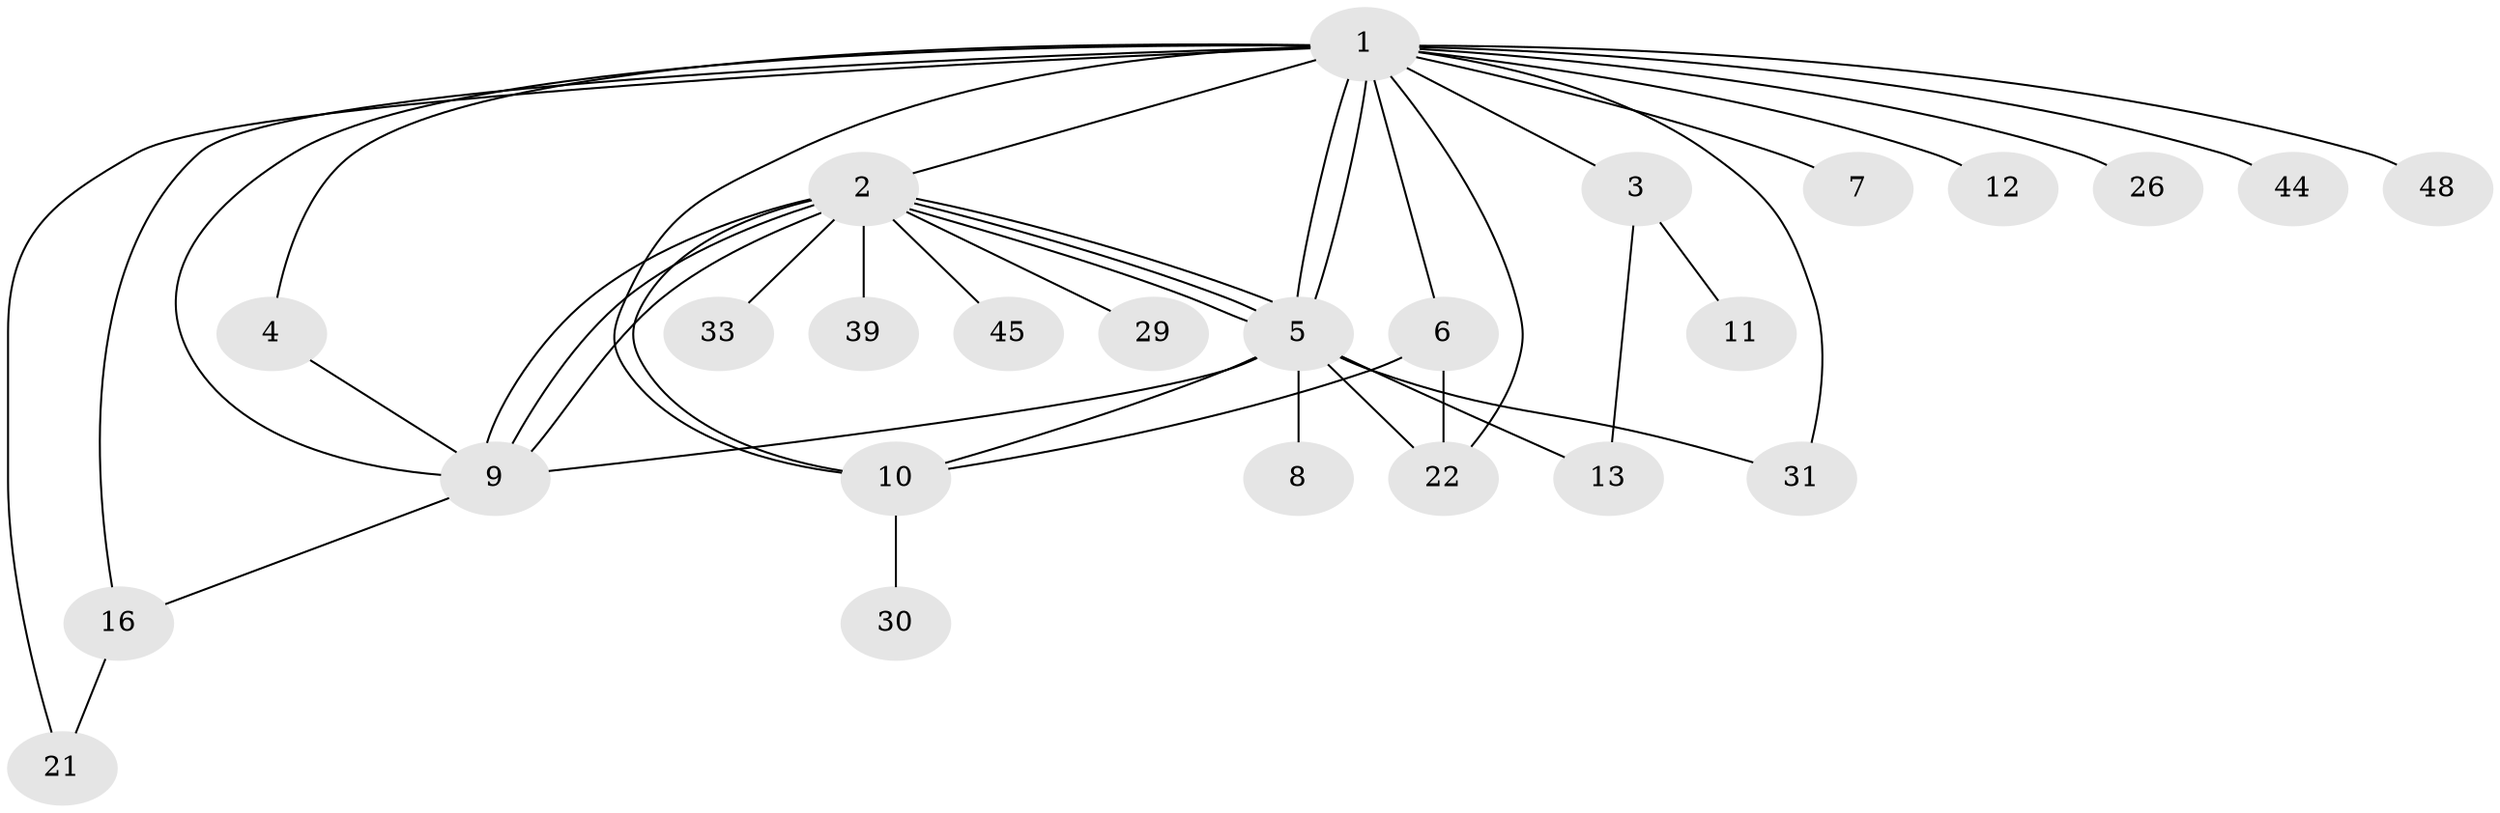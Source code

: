 // original degree distribution, {18: 0.0196078431372549, 15: 0.0196078431372549, 3: 0.13725490196078433, 13: 0.0196078431372549, 5: 0.0392156862745098, 1: 0.4117647058823529, 8: 0.0196078431372549, 4: 0.058823529411764705, 2: 0.2549019607843137, 6: 0.0196078431372549}
// Generated by graph-tools (version 1.1) at 2025/14/03/09/25 04:14:33]
// undirected, 25 vertices, 42 edges
graph export_dot {
graph [start="1"]
  node [color=gray90,style=filled];
  1 [super="+28"];
  2;
  3;
  4;
  5 [super="+17+24+43+51"];
  6 [super="+14+18"];
  7;
  8;
  9 [super="+20+15+49+35"];
  10 [super="+37+19"];
  11;
  12;
  13 [super="+38"];
  16 [super="+25+27"];
  21 [super="+32"];
  22 [super="+23"];
  26;
  29;
  30;
  31 [super="+46"];
  33;
  39;
  44;
  45;
  48;
  1 -- 2 [weight=2];
  1 -- 3;
  1 -- 4;
  1 -- 5;
  1 -- 5;
  1 -- 6;
  1 -- 7;
  1 -- 10;
  1 -- 12;
  1 -- 16;
  1 -- 21;
  1 -- 26;
  1 -- 31;
  1 -- 44;
  1 -- 48;
  1 -- 22;
  1 -- 9;
  2 -- 5;
  2 -- 5;
  2 -- 5;
  2 -- 9 [weight=3];
  2 -- 9;
  2 -- 9;
  2 -- 29;
  2 -- 33;
  2 -- 39;
  2 -- 45;
  2 -- 10;
  3 -- 11;
  3 -- 13;
  4 -- 9 [weight=2];
  5 -- 8;
  5 -- 31;
  5 -- 10;
  5 -- 22;
  5 -- 13;
  5 -- 9;
  6 -- 22 [weight=2];
  6 -- 10;
  9 -- 16;
  10 -- 30 [weight=2];
  16 -- 21;
}
